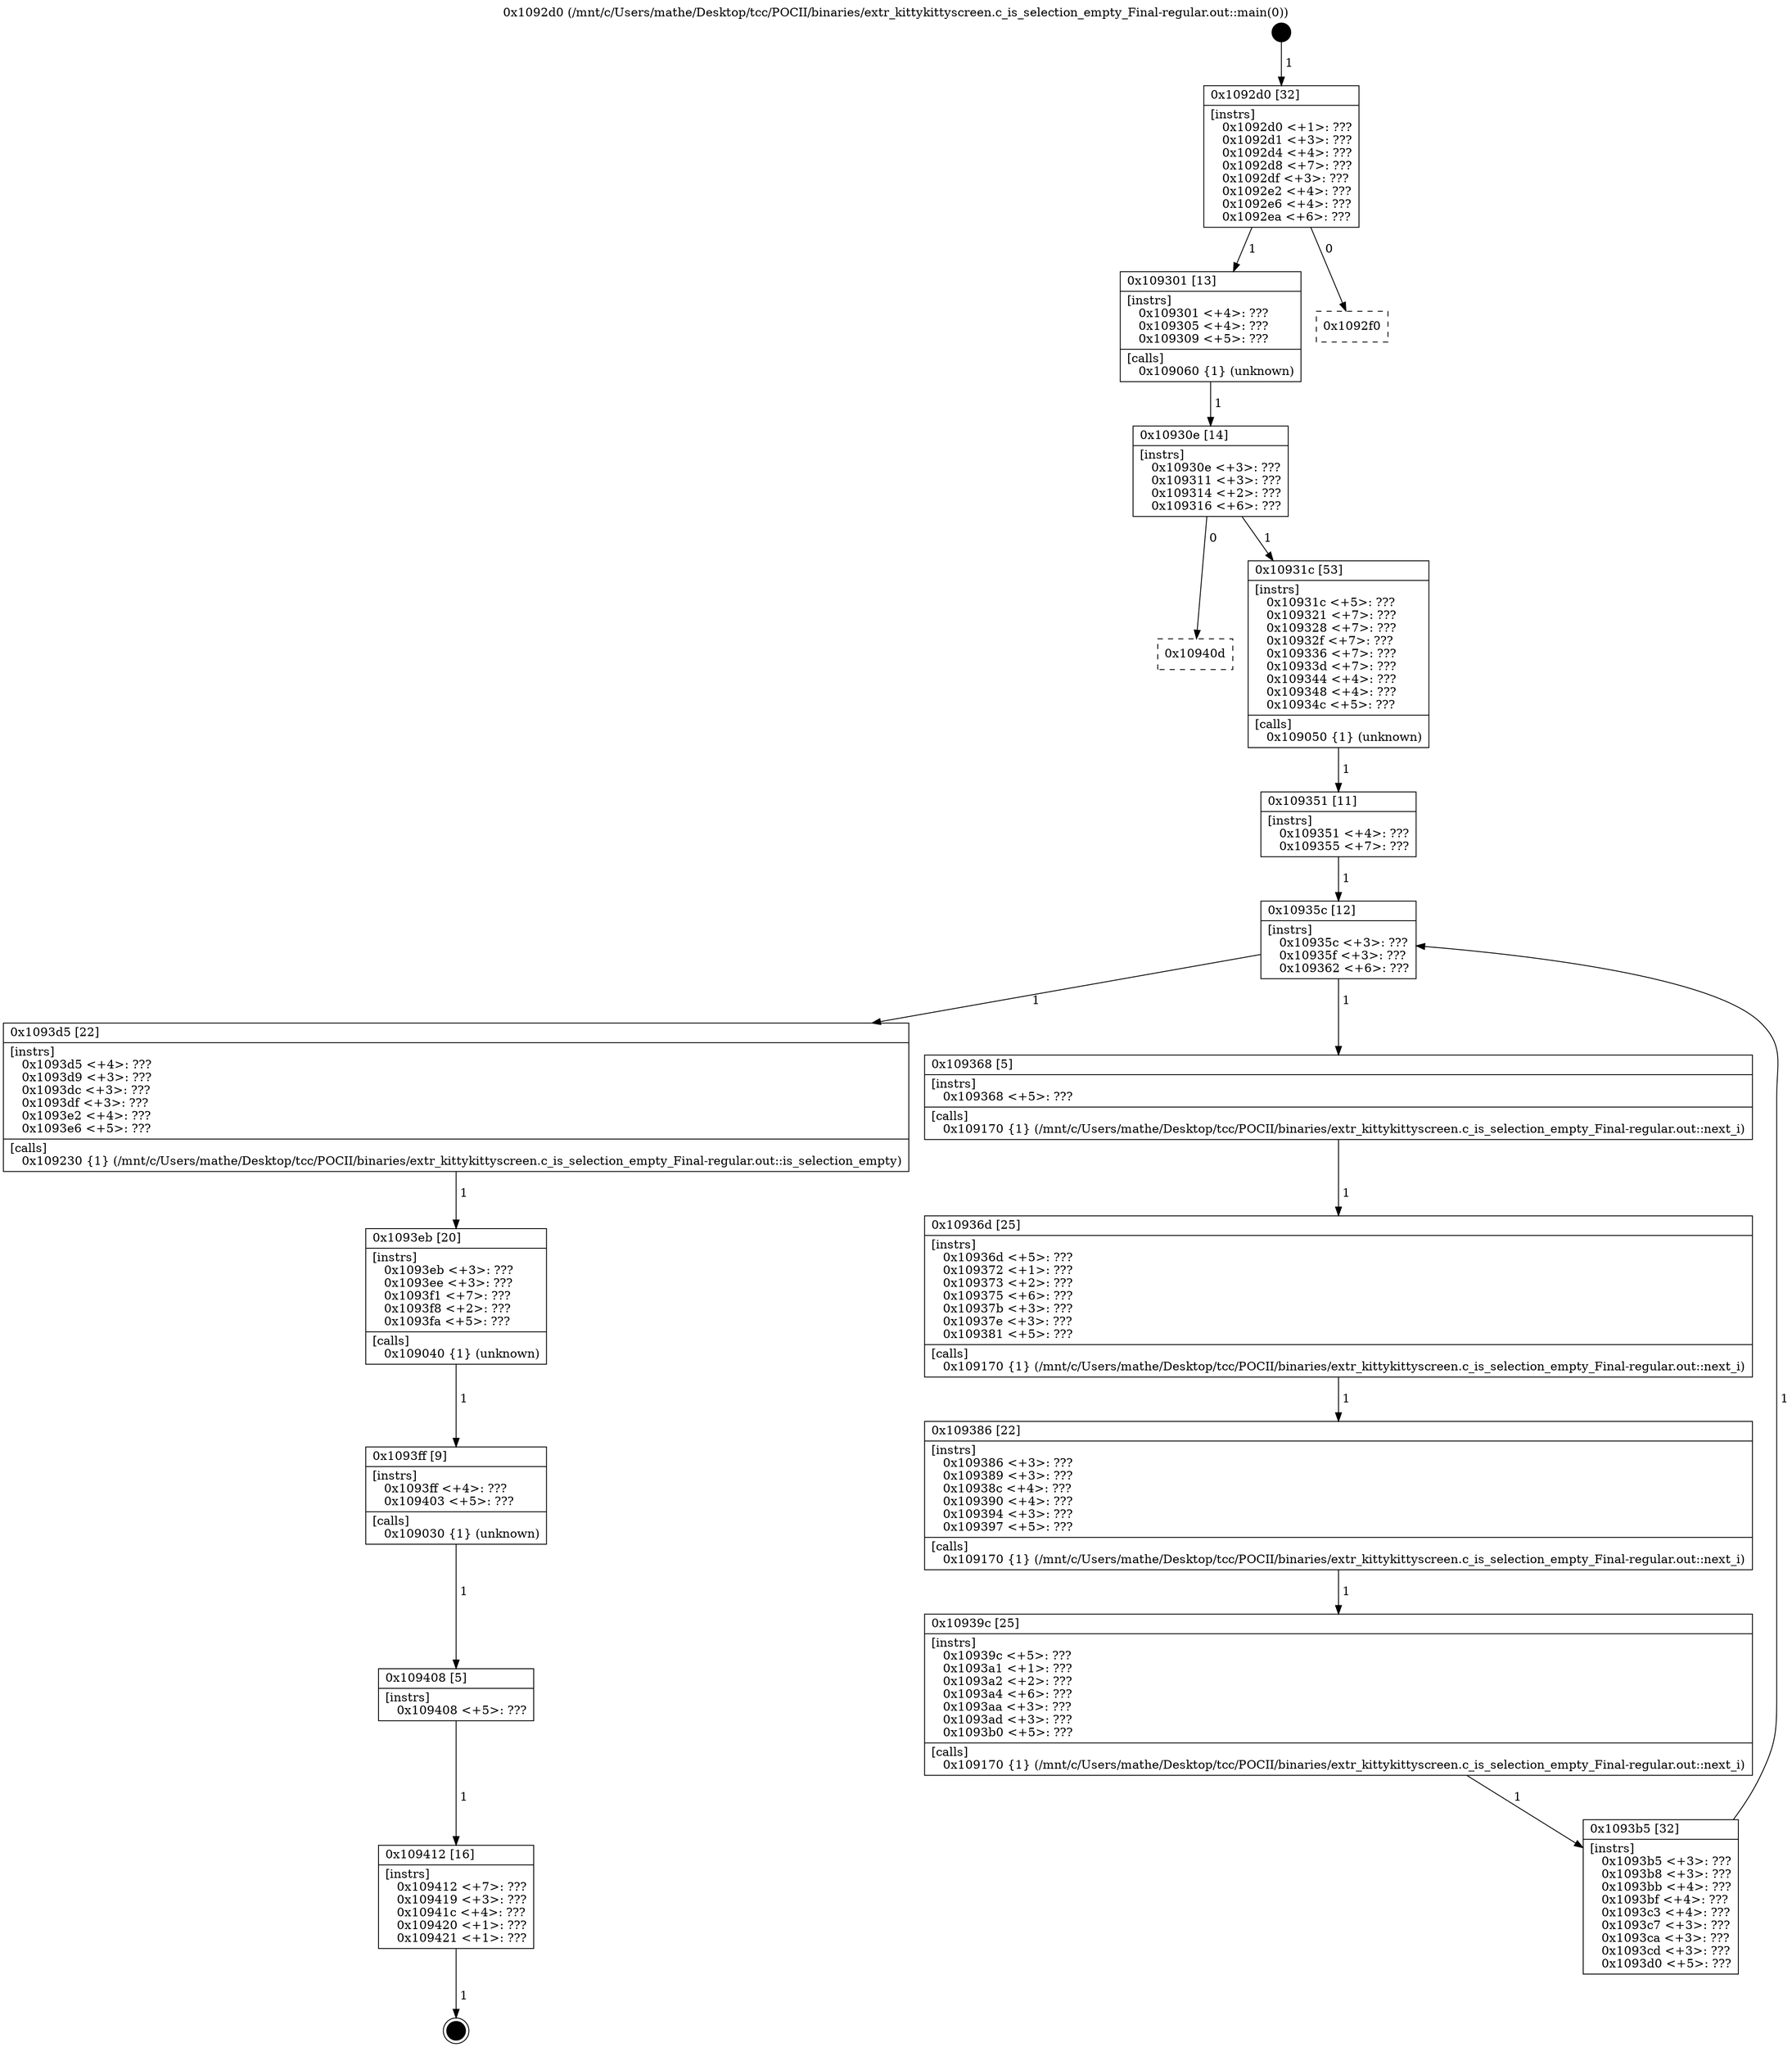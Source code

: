 digraph "0x1092d0" {
  label = "0x1092d0 (/mnt/c/Users/mathe/Desktop/tcc/POCII/binaries/extr_kittykittyscreen.c_is_selection_empty_Final-regular.out::main(0))"
  labelloc = "t"
  node[shape=record]

  Entry [label="",width=0.3,height=0.3,shape=circle,fillcolor=black,style=filled]
  "0x1092d0" [label="{
     0x1092d0 [32]\l
     | [instrs]\l
     &nbsp;&nbsp;0x1092d0 \<+1\>: ???\l
     &nbsp;&nbsp;0x1092d1 \<+3\>: ???\l
     &nbsp;&nbsp;0x1092d4 \<+4\>: ???\l
     &nbsp;&nbsp;0x1092d8 \<+7\>: ???\l
     &nbsp;&nbsp;0x1092df \<+3\>: ???\l
     &nbsp;&nbsp;0x1092e2 \<+4\>: ???\l
     &nbsp;&nbsp;0x1092e6 \<+4\>: ???\l
     &nbsp;&nbsp;0x1092ea \<+6\>: ???\l
  }"]
  "0x109301" [label="{
     0x109301 [13]\l
     | [instrs]\l
     &nbsp;&nbsp;0x109301 \<+4\>: ???\l
     &nbsp;&nbsp;0x109305 \<+4\>: ???\l
     &nbsp;&nbsp;0x109309 \<+5\>: ???\l
     | [calls]\l
     &nbsp;&nbsp;0x109060 \{1\} (unknown)\l
  }"]
  "0x1092f0" [label="{
     0x1092f0\l
  }", style=dashed]
  "0x10930e" [label="{
     0x10930e [14]\l
     | [instrs]\l
     &nbsp;&nbsp;0x10930e \<+3\>: ???\l
     &nbsp;&nbsp;0x109311 \<+3\>: ???\l
     &nbsp;&nbsp;0x109314 \<+2\>: ???\l
     &nbsp;&nbsp;0x109316 \<+6\>: ???\l
  }"]
  "0x10940d" [label="{
     0x10940d\l
  }", style=dashed]
  "0x10931c" [label="{
     0x10931c [53]\l
     | [instrs]\l
     &nbsp;&nbsp;0x10931c \<+5\>: ???\l
     &nbsp;&nbsp;0x109321 \<+7\>: ???\l
     &nbsp;&nbsp;0x109328 \<+7\>: ???\l
     &nbsp;&nbsp;0x10932f \<+7\>: ???\l
     &nbsp;&nbsp;0x109336 \<+7\>: ???\l
     &nbsp;&nbsp;0x10933d \<+7\>: ???\l
     &nbsp;&nbsp;0x109344 \<+4\>: ???\l
     &nbsp;&nbsp;0x109348 \<+4\>: ???\l
     &nbsp;&nbsp;0x10934c \<+5\>: ???\l
     | [calls]\l
     &nbsp;&nbsp;0x109050 \{1\} (unknown)\l
  }"]
  Exit [label="",width=0.3,height=0.3,shape=circle,fillcolor=black,style=filled,peripheries=2]
  "0x10935c" [label="{
     0x10935c [12]\l
     | [instrs]\l
     &nbsp;&nbsp;0x10935c \<+3\>: ???\l
     &nbsp;&nbsp;0x10935f \<+3\>: ???\l
     &nbsp;&nbsp;0x109362 \<+6\>: ???\l
  }"]
  "0x1093d5" [label="{
     0x1093d5 [22]\l
     | [instrs]\l
     &nbsp;&nbsp;0x1093d5 \<+4\>: ???\l
     &nbsp;&nbsp;0x1093d9 \<+3\>: ???\l
     &nbsp;&nbsp;0x1093dc \<+3\>: ???\l
     &nbsp;&nbsp;0x1093df \<+3\>: ???\l
     &nbsp;&nbsp;0x1093e2 \<+4\>: ???\l
     &nbsp;&nbsp;0x1093e6 \<+5\>: ???\l
     | [calls]\l
     &nbsp;&nbsp;0x109230 \{1\} (/mnt/c/Users/mathe/Desktop/tcc/POCII/binaries/extr_kittykittyscreen.c_is_selection_empty_Final-regular.out::is_selection_empty)\l
  }"]
  "0x109368" [label="{
     0x109368 [5]\l
     | [instrs]\l
     &nbsp;&nbsp;0x109368 \<+5\>: ???\l
     | [calls]\l
     &nbsp;&nbsp;0x109170 \{1\} (/mnt/c/Users/mathe/Desktop/tcc/POCII/binaries/extr_kittykittyscreen.c_is_selection_empty_Final-regular.out::next_i)\l
  }"]
  "0x10936d" [label="{
     0x10936d [25]\l
     | [instrs]\l
     &nbsp;&nbsp;0x10936d \<+5\>: ???\l
     &nbsp;&nbsp;0x109372 \<+1\>: ???\l
     &nbsp;&nbsp;0x109373 \<+2\>: ???\l
     &nbsp;&nbsp;0x109375 \<+6\>: ???\l
     &nbsp;&nbsp;0x10937b \<+3\>: ???\l
     &nbsp;&nbsp;0x10937e \<+3\>: ???\l
     &nbsp;&nbsp;0x109381 \<+5\>: ???\l
     | [calls]\l
     &nbsp;&nbsp;0x109170 \{1\} (/mnt/c/Users/mathe/Desktop/tcc/POCII/binaries/extr_kittykittyscreen.c_is_selection_empty_Final-regular.out::next_i)\l
  }"]
  "0x109386" [label="{
     0x109386 [22]\l
     | [instrs]\l
     &nbsp;&nbsp;0x109386 \<+3\>: ???\l
     &nbsp;&nbsp;0x109389 \<+3\>: ???\l
     &nbsp;&nbsp;0x10938c \<+4\>: ???\l
     &nbsp;&nbsp;0x109390 \<+4\>: ???\l
     &nbsp;&nbsp;0x109394 \<+3\>: ???\l
     &nbsp;&nbsp;0x109397 \<+5\>: ???\l
     | [calls]\l
     &nbsp;&nbsp;0x109170 \{1\} (/mnt/c/Users/mathe/Desktop/tcc/POCII/binaries/extr_kittykittyscreen.c_is_selection_empty_Final-regular.out::next_i)\l
  }"]
  "0x10939c" [label="{
     0x10939c [25]\l
     | [instrs]\l
     &nbsp;&nbsp;0x10939c \<+5\>: ???\l
     &nbsp;&nbsp;0x1093a1 \<+1\>: ???\l
     &nbsp;&nbsp;0x1093a2 \<+2\>: ???\l
     &nbsp;&nbsp;0x1093a4 \<+6\>: ???\l
     &nbsp;&nbsp;0x1093aa \<+3\>: ???\l
     &nbsp;&nbsp;0x1093ad \<+3\>: ???\l
     &nbsp;&nbsp;0x1093b0 \<+5\>: ???\l
     | [calls]\l
     &nbsp;&nbsp;0x109170 \{1\} (/mnt/c/Users/mathe/Desktop/tcc/POCII/binaries/extr_kittykittyscreen.c_is_selection_empty_Final-regular.out::next_i)\l
  }"]
  "0x1093b5" [label="{
     0x1093b5 [32]\l
     | [instrs]\l
     &nbsp;&nbsp;0x1093b5 \<+3\>: ???\l
     &nbsp;&nbsp;0x1093b8 \<+3\>: ???\l
     &nbsp;&nbsp;0x1093bb \<+4\>: ???\l
     &nbsp;&nbsp;0x1093bf \<+4\>: ???\l
     &nbsp;&nbsp;0x1093c3 \<+4\>: ???\l
     &nbsp;&nbsp;0x1093c7 \<+3\>: ???\l
     &nbsp;&nbsp;0x1093ca \<+3\>: ???\l
     &nbsp;&nbsp;0x1093cd \<+3\>: ???\l
     &nbsp;&nbsp;0x1093d0 \<+5\>: ???\l
  }"]
  "0x109351" [label="{
     0x109351 [11]\l
     | [instrs]\l
     &nbsp;&nbsp;0x109351 \<+4\>: ???\l
     &nbsp;&nbsp;0x109355 \<+7\>: ???\l
  }"]
  "0x1093eb" [label="{
     0x1093eb [20]\l
     | [instrs]\l
     &nbsp;&nbsp;0x1093eb \<+3\>: ???\l
     &nbsp;&nbsp;0x1093ee \<+3\>: ???\l
     &nbsp;&nbsp;0x1093f1 \<+7\>: ???\l
     &nbsp;&nbsp;0x1093f8 \<+2\>: ???\l
     &nbsp;&nbsp;0x1093fa \<+5\>: ???\l
     | [calls]\l
     &nbsp;&nbsp;0x109040 \{1\} (unknown)\l
  }"]
  "0x1093ff" [label="{
     0x1093ff [9]\l
     | [instrs]\l
     &nbsp;&nbsp;0x1093ff \<+4\>: ???\l
     &nbsp;&nbsp;0x109403 \<+5\>: ???\l
     | [calls]\l
     &nbsp;&nbsp;0x109030 \{1\} (unknown)\l
  }"]
  "0x109408" [label="{
     0x109408 [5]\l
     | [instrs]\l
     &nbsp;&nbsp;0x109408 \<+5\>: ???\l
  }"]
  "0x109412" [label="{
     0x109412 [16]\l
     | [instrs]\l
     &nbsp;&nbsp;0x109412 \<+7\>: ???\l
     &nbsp;&nbsp;0x109419 \<+3\>: ???\l
     &nbsp;&nbsp;0x10941c \<+4\>: ???\l
     &nbsp;&nbsp;0x109420 \<+1\>: ???\l
     &nbsp;&nbsp;0x109421 \<+1\>: ???\l
  }"]
  Entry -> "0x1092d0" [label=" 1"]
  "0x1092d0" -> "0x109301" [label=" 1"]
  "0x1092d0" -> "0x1092f0" [label=" 0"]
  "0x109301" -> "0x10930e" [label=" 1"]
  "0x10930e" -> "0x10940d" [label=" 0"]
  "0x10930e" -> "0x10931c" [label=" 1"]
  "0x109412" -> Exit [label=" 1"]
  "0x10931c" -> "0x109351" [label=" 1"]
  "0x10935c" -> "0x1093d5" [label=" 1"]
  "0x10935c" -> "0x109368" [label=" 1"]
  "0x109368" -> "0x10936d" [label=" 1"]
  "0x10936d" -> "0x109386" [label=" 1"]
  "0x109386" -> "0x10939c" [label=" 1"]
  "0x10939c" -> "0x1093b5" [label=" 1"]
  "0x109351" -> "0x10935c" [label=" 1"]
  "0x1093b5" -> "0x10935c" [label=" 1"]
  "0x1093d5" -> "0x1093eb" [label=" 1"]
  "0x1093eb" -> "0x1093ff" [label=" 1"]
  "0x1093ff" -> "0x109408" [label=" 1"]
  "0x109408" -> "0x109412" [label=" 1"]
}
